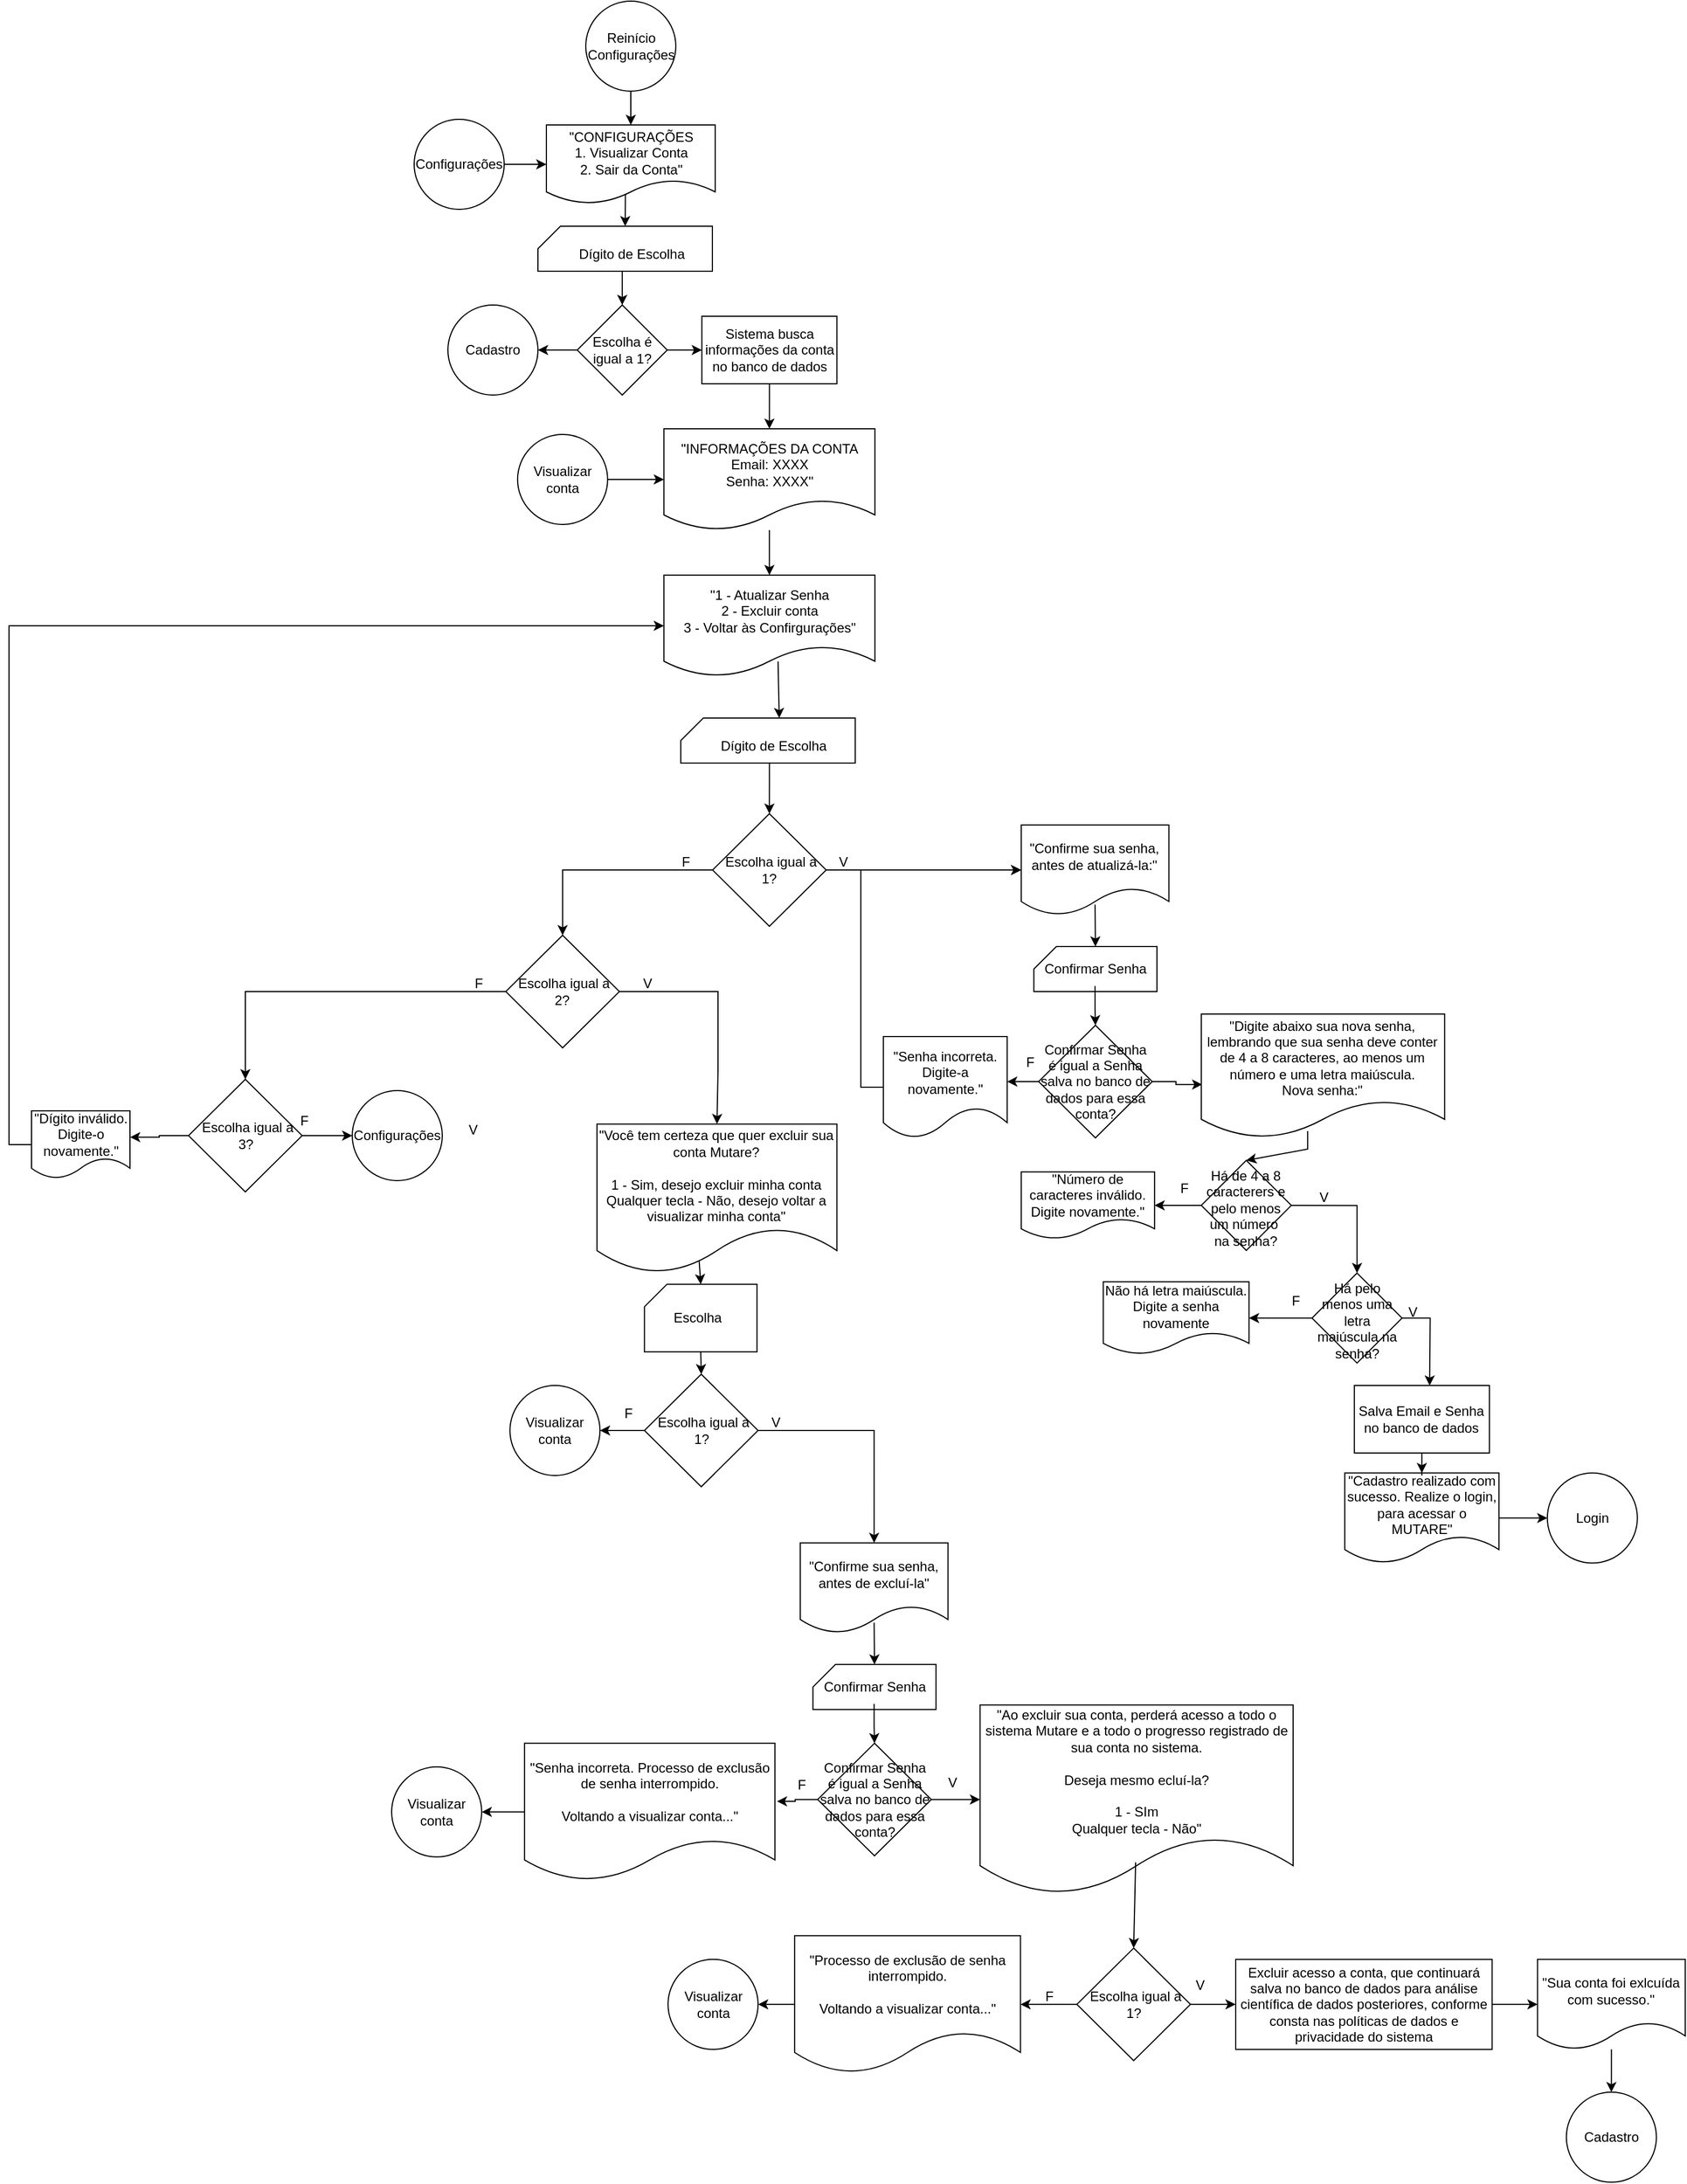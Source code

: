 <mxfile version="27.0.5">
  <diagram name="Página-1" id="tM3ftosBq5wTvWjN4mbQ">
    <mxGraphModel dx="1603" dy="988" grid="1" gridSize="10" guides="1" tooltips="1" connect="1" arrows="1" fold="1" page="1" pageScale="1" pageWidth="1654" pageHeight="2336" math="0" shadow="0">
      <root>
        <mxCell id="0" />
        <mxCell id="1" parent="0" />
        <mxCell id="2XhtS2TlbzKRDNo_2Yrc-35" style="edgeStyle=orthogonalEdgeStyle;rounded=0;orthogonalLoop=1;jettySize=auto;html=1;exitX=0;exitY=0.5;exitDx=0;exitDy=0;entryX=0;entryY=0.5;entryDx=0;entryDy=0;" edge="1" parent="1" source="2XhtS2TlbzKRDNo_2Yrc-32" target="2XhtS2TlbzKRDNo_2Yrc-5">
          <mxGeometry relative="1" as="geometry" />
        </mxCell>
        <mxCell id="2XhtS2TlbzKRDNo_2Yrc-32" value="&quot;Dígito inválido. Digite-o novamente.&lt;span style=&quot;background-color: transparent; color: light-dark(rgb(0, 0, 0), rgb(255, 255, 255));&quot;&gt;&quot;&lt;/span&gt;" style="shape=document;whiteSpace=wrap;html=1;boundedLbl=1;" vertex="1" parent="1">
          <mxGeometry x="60.0" y="1046" width="87.5" height="60" as="geometry" />
        </mxCell>
        <mxCell id="7ZSRkaOjpOQk4Y71W81P-2" value="&lt;div&gt;&quot;CONFIGURAÇÕES&lt;/div&gt;&lt;div&gt;1. Visualizar Conta&lt;/div&gt;&lt;div&gt;&lt;span style=&quot;background-color: transparent; color: light-dark(rgb(0, 0, 0), rgb(255, 255, 255));&quot;&gt;2. Sair da Conta&quot;&lt;/span&gt;&lt;/div&gt;" style="shape=document;whiteSpace=wrap;html=1;boundedLbl=1;" parent="1" vertex="1">
          <mxGeometry x="517.5" y="170" width="150" height="70" as="geometry" />
        </mxCell>
        <mxCell id="7ZSRkaOjpOQk4Y71W81P-9" style="edgeStyle=orthogonalEdgeStyle;rounded=0;orthogonalLoop=1;jettySize=auto;html=1;exitX=0.5;exitY=1;exitDx=0;exitDy=0;exitPerimeter=0;entryX=0.5;entryY=0;entryDx=0;entryDy=0;" parent="1" source="7ZSRkaOjpOQk4Y71W81P-4" target="2XhtS2TlbzKRDNo_2Yrc-81" edge="1">
          <mxGeometry relative="1" as="geometry">
            <mxPoint x="590" y="350" as="targetPoint" />
            <mxPoint x="610" y="300" as="sourcePoint" />
          </mxGeometry>
        </mxCell>
        <mxCell id="7ZSRkaOjpOQk4Y71W81P-20" style="edgeStyle=orthogonalEdgeStyle;rounded=0;orthogonalLoop=1;jettySize=auto;html=1;exitX=1;exitY=0.5;exitDx=0;exitDy=0;entryX=0;entryY=0.5;entryDx=0;entryDy=0;" parent="1" edge="1">
          <mxGeometry relative="1" as="geometry">
            <mxPoint x="401.56" y="648" as="sourcePoint" />
          </mxGeometry>
        </mxCell>
        <mxCell id="7ZSRkaOjpOQk4Y71W81P-28" style="edgeStyle=orthogonalEdgeStyle;rounded=0;orthogonalLoop=1;jettySize=auto;html=1;exitX=0;exitY=0.5;exitDx=0;exitDy=0;entryX=0.5;entryY=0;entryDx=0;entryDy=0;" parent="1" edge="1">
          <mxGeometry relative="1" as="geometry">
            <mxPoint x="309.69" y="648" as="sourcePoint" />
          </mxGeometry>
        </mxCell>
        <mxCell id="7ZSRkaOjpOQk4Y71W81P-25" style="edgeStyle=orthogonalEdgeStyle;rounded=0;orthogonalLoop=1;jettySize=auto;html=1;exitX=1;exitY=0.5;exitDx=0;exitDy=0;entryX=0;entryY=0.5;entryDx=0;entryDy=0;" parent="1" edge="1">
          <mxGeometry relative="1" as="geometry">
            <mxPoint x="342.18" y="760" as="sourcePoint" />
          </mxGeometry>
        </mxCell>
        <mxCell id="CyyOgFIPkW3TxfJR1gr0-5" value="" style="group" parent="1" vertex="1" connectable="0">
          <mxGeometry x="510" y="260" width="157.5" height="40" as="geometry" />
        </mxCell>
        <mxCell id="_0cxiAFkDxXxnWQI2h8j-1" value="" style="group" parent="CyyOgFIPkW3TxfJR1gr0-5" vertex="1" connectable="0">
          <mxGeometry width="157.5" height="40" as="geometry" />
        </mxCell>
        <mxCell id="_0cxiAFkDxXxnWQI2h8j-2" value="" style="group" parent="_0cxiAFkDxXxnWQI2h8j-1" vertex="1" connectable="0">
          <mxGeometry width="157.5" height="40" as="geometry" />
        </mxCell>
        <mxCell id="7ZSRkaOjpOQk4Y71W81P-4" value="" style="verticalLabelPosition=bottom;verticalAlign=top;html=1;shape=card;whiteSpace=wrap;size=20;arcSize=12;container=1;" parent="_0cxiAFkDxXxnWQI2h8j-2" vertex="1">
          <mxGeometry width="155" height="40" as="geometry" />
        </mxCell>
        <mxCell id="7ZSRkaOjpOQk4Y71W81P-5" value="&lt;font style=&quot;font-size: 12px;&quot;&gt;Dígito de Escolha&lt;/font&gt;" style="text;html=1;align=center;verticalAlign=middle;resizable=0;points=[];autosize=1;strokeColor=none;fillColor=none;" parent="_0cxiAFkDxXxnWQI2h8j-2" vertex="1">
          <mxGeometry x="22.5" y="10" width="120" height="30" as="geometry" />
        </mxCell>
        <mxCell id="CyyOgFIPkW3TxfJR1gr0-6" value="" style="endArrow=classic;html=1;rounded=0;entryX=0.5;entryY=0;entryDx=0;entryDy=0;entryPerimeter=0;exitX=0.468;exitY=0.879;exitDx=0;exitDy=0;exitPerimeter=0;" parent="1" source="7ZSRkaOjpOQk4Y71W81P-2" target="7ZSRkaOjpOQk4Y71W81P-4" edge="1">
          <mxGeometry width="50" height="50" relative="1" as="geometry">
            <mxPoint x="460" y="240" as="sourcePoint" />
            <mxPoint x="510" y="190" as="targetPoint" />
          </mxGeometry>
        </mxCell>
        <mxCell id="_0cxiAFkDxXxnWQI2h8j-10" value="V" style="text;html=1;align=center;verticalAlign=middle;resizable=0;points=[];autosize=1;strokeColor=none;fillColor=none;" parent="1" vertex="1">
          <mxGeometry x="766.13" y="810" width="30" height="30" as="geometry" />
        </mxCell>
        <mxCell id="_0cxiAFkDxXxnWQI2h8j-12" value="F" style="text;html=1;align=center;verticalAlign=middle;resizable=0;points=[];autosize=1;strokeColor=none;fillColor=none;" parent="1" vertex="1">
          <mxGeometry x="625.66" y="810" width="30" height="30" as="geometry" />
        </mxCell>
        <mxCell id="Tqs_XFMELXFWNRah4-Qo-2" value="" style="edgeStyle=orthogonalEdgeStyle;rounded=0;orthogonalLoop=1;jettySize=auto;html=1;" parent="1" source="Tqs_XFMELXFWNRah4-Qo-1" target="7ZSRkaOjpOQk4Y71W81P-2" edge="1">
          <mxGeometry relative="1" as="geometry" />
        </mxCell>
        <mxCell id="Tqs_XFMELXFWNRah4-Qo-1" value="Configurações" style="ellipse;whiteSpace=wrap;html=1;" parent="1" vertex="1">
          <mxGeometry x="400" y="165" width="80" height="80" as="geometry" />
        </mxCell>
        <mxCell id="6_dY7EO-FM7pXmTh0XZ4-7" value="" style="edgeStyle=orthogonalEdgeStyle;rounded=0;orthogonalLoop=1;jettySize=auto;html=1;" parent="1" source="6_dY7EO-FM7pXmTh0XZ4-4" target="7ZSRkaOjpOQk4Y71W81P-2" edge="1">
          <mxGeometry relative="1" as="geometry" />
        </mxCell>
        <mxCell id="6_dY7EO-FM7pXmTh0XZ4-4" value="&lt;div&gt;&lt;span style=&quot;background-color: transparent; color: light-dark(rgb(0, 0, 0), rgb(255, 255, 255));&quot;&gt;Reinício Configurações&lt;/span&gt;&lt;/div&gt;" style="ellipse;whiteSpace=wrap;html=1;" parent="1" vertex="1">
          <mxGeometry x="552.5" y="60" width="80" height="80" as="geometry" />
        </mxCell>
        <mxCell id="2XhtS2TlbzKRDNo_2Yrc-6" value="" style="edgeStyle=orthogonalEdgeStyle;rounded=0;orthogonalLoop=1;jettySize=auto;html=1;" edge="1" parent="1" source="2XhtS2TlbzKRDNo_2Yrc-1" target="2XhtS2TlbzKRDNo_2Yrc-5">
          <mxGeometry relative="1" as="geometry" />
        </mxCell>
        <mxCell id="2XhtS2TlbzKRDNo_2Yrc-1" value="&quot;INFORMAÇÕES DA CONTA&lt;div&gt;Email: XXXX&lt;br&gt;Senha: XXXX&lt;span style=&quot;background-color: transparent; color: light-dark(rgb(0, 0, 0), rgb(255, 255, 255));&quot;&gt;&quot;&lt;/span&gt;&lt;/div&gt;" style="shape=document;whiteSpace=wrap;html=1;boundedLbl=1;" vertex="1" parent="1">
          <mxGeometry x="621.91" y="440" width="187.5" height="90" as="geometry" />
        </mxCell>
        <mxCell id="2XhtS2TlbzKRDNo_2Yrc-4" value="" style="edgeStyle=orthogonalEdgeStyle;rounded=0;orthogonalLoop=1;jettySize=auto;html=1;" edge="1" parent="1" source="2XhtS2TlbzKRDNo_2Yrc-2" target="2XhtS2TlbzKRDNo_2Yrc-1">
          <mxGeometry relative="1" as="geometry" />
        </mxCell>
        <mxCell id="2XhtS2TlbzKRDNo_2Yrc-2" value="Sistema busca informações da conta no banco de dados" style="rounded=0;whiteSpace=wrap;html=1;" vertex="1" parent="1">
          <mxGeometry x="655.66" y="340" width="120" height="60" as="geometry" />
        </mxCell>
        <mxCell id="2XhtS2TlbzKRDNo_2Yrc-5" value="&quot;1 - Atualizar Senha&lt;div&gt;2 - Excluir conta&lt;/div&gt;&lt;div&gt;3 - Voltar às Confirgurações&quot;&lt;/div&gt;" style="shape=document;whiteSpace=wrap;html=1;boundedLbl=1;" vertex="1" parent="1">
          <mxGeometry x="621.91" y="570" width="187.5" height="90" as="geometry" />
        </mxCell>
        <mxCell id="2XhtS2TlbzKRDNo_2Yrc-7" value="" style="group" vertex="1" connectable="0" parent="1">
          <mxGeometry x="636.91" y="697" width="157.5" height="40" as="geometry" />
        </mxCell>
        <mxCell id="2XhtS2TlbzKRDNo_2Yrc-8" value="" style="group" vertex="1" connectable="0" parent="2XhtS2TlbzKRDNo_2Yrc-7">
          <mxGeometry width="157.5" height="40" as="geometry" />
        </mxCell>
        <mxCell id="2XhtS2TlbzKRDNo_2Yrc-9" value="" style="group" vertex="1" connectable="0" parent="2XhtS2TlbzKRDNo_2Yrc-8">
          <mxGeometry width="157.5" height="40" as="geometry" />
        </mxCell>
        <mxCell id="2XhtS2TlbzKRDNo_2Yrc-10" value="" style="verticalLabelPosition=bottom;verticalAlign=top;html=1;shape=card;whiteSpace=wrap;size=20;arcSize=12;container=1;" vertex="1" parent="2XhtS2TlbzKRDNo_2Yrc-9">
          <mxGeometry width="155" height="40" as="geometry" />
        </mxCell>
        <mxCell id="2XhtS2TlbzKRDNo_2Yrc-11" value="&lt;font style=&quot;font-size: 12px;&quot;&gt;Dígito de Escolha&lt;/font&gt;" style="text;html=1;align=center;verticalAlign=middle;resizable=0;points=[];autosize=1;strokeColor=none;fillColor=none;" vertex="1" parent="2XhtS2TlbzKRDNo_2Yrc-9">
          <mxGeometry x="22.5" y="10" width="120" height="30" as="geometry" />
        </mxCell>
        <mxCell id="2XhtS2TlbzKRDNo_2Yrc-14" value="" style="endArrow=classic;html=1;rounded=0;entryX=0;entryY=0;entryDx=87.5;entryDy=0;entryPerimeter=0;exitX=0.541;exitY=0.852;exitDx=0;exitDy=0;exitPerimeter=0;" edge="1" parent="1" source="2XhtS2TlbzKRDNo_2Yrc-5" target="2XhtS2TlbzKRDNo_2Yrc-10">
          <mxGeometry width="50" height="50" relative="1" as="geometry">
            <mxPoint x="635.66" y="470" as="sourcePoint" />
            <mxPoint x="685.66" y="420" as="targetPoint" />
          </mxGeometry>
        </mxCell>
        <mxCell id="2XhtS2TlbzKRDNo_2Yrc-37" value="" style="edgeStyle=orthogonalEdgeStyle;rounded=0;orthogonalLoop=1;jettySize=auto;html=1;" edge="1" parent="1" source="2XhtS2TlbzKRDNo_2Yrc-15" target="2XhtS2TlbzKRDNo_2Yrc-36">
          <mxGeometry relative="1" as="geometry" />
        </mxCell>
        <mxCell id="2XhtS2TlbzKRDNo_2Yrc-15" value="&amp;nbsp;Escolha igual a 1?" style="rhombus;whiteSpace=wrap;html=1;" vertex="1" parent="1">
          <mxGeometry x="665.19" y="782" width="100.94" height="100" as="geometry" />
        </mxCell>
        <mxCell id="2XhtS2TlbzKRDNo_2Yrc-16" value="" style="endArrow=classic;html=1;rounded=0;entryX=0.5;entryY=0;entryDx=0;entryDy=0;exitX=0.469;exitY=0.989;exitDx=0;exitDy=0;exitPerimeter=0;" edge="1" parent="1" source="2XhtS2TlbzKRDNo_2Yrc-11" target="2XhtS2TlbzKRDNo_2Yrc-15">
          <mxGeometry width="50" height="50" relative="1" as="geometry">
            <mxPoint x="719.66" y="760" as="sourcePoint" />
            <mxPoint x="575.66" y="500" as="targetPoint" />
          </mxGeometry>
        </mxCell>
        <mxCell id="2XhtS2TlbzKRDNo_2Yrc-22" value="V" style="text;html=1;align=center;verticalAlign=middle;resizable=0;points=[];autosize=1;strokeColor=none;fillColor=none;" vertex="1" parent="1">
          <mxGeometry x="591.91" y="918" width="30" height="30" as="geometry" />
        </mxCell>
        <mxCell id="2XhtS2TlbzKRDNo_2Yrc-23" value="F" style="text;html=1;align=center;verticalAlign=middle;resizable=0;points=[];autosize=1;strokeColor=none;fillColor=none;" vertex="1" parent="1">
          <mxGeometry x="441.91" y="918" width="30" height="30" as="geometry" />
        </mxCell>
        <mxCell id="2XhtS2TlbzKRDNo_2Yrc-96" style="edgeStyle=orthogonalEdgeStyle;rounded=0;orthogonalLoop=1;jettySize=auto;html=1;exitX=1;exitY=0.5;exitDx=0;exitDy=0;entryX=0.5;entryY=0;entryDx=0;entryDy=0;" edge="1" parent="1" source="2XhtS2TlbzKRDNo_2Yrc-24" target="2XhtS2TlbzKRDNo_2Yrc-98">
          <mxGeometry relative="1" as="geometry">
            <mxPoint x="700" y="1000" as="targetPoint" />
            <Array as="points">
              <mxPoint x="670" y="940" />
              <mxPoint x="670" y="1010" />
              <mxPoint x="669" y="1010" />
            </Array>
          </mxGeometry>
        </mxCell>
        <mxCell id="2XhtS2TlbzKRDNo_2Yrc-24" value="&amp;nbsp;Escolha igual a 2?" style="rhombus;whiteSpace=wrap;html=1;" vertex="1" parent="1">
          <mxGeometry x="481.44" y="890" width="100.94" height="100" as="geometry" />
        </mxCell>
        <mxCell id="2XhtS2TlbzKRDNo_2Yrc-25" value="V" style="text;html=1;align=center;verticalAlign=middle;resizable=0;points=[];autosize=1;strokeColor=none;fillColor=none;" vertex="1" parent="1">
          <mxGeometry x="436.91" y="1048" width="30" height="30" as="geometry" />
        </mxCell>
        <mxCell id="2XhtS2TlbzKRDNo_2Yrc-26" value="F" style="text;html=1;align=center;verticalAlign=middle;resizable=0;points=[];autosize=1;strokeColor=none;fillColor=none;" vertex="1" parent="1">
          <mxGeometry x="286.91" y="1040" width="30" height="30" as="geometry" />
        </mxCell>
        <mxCell id="2XhtS2TlbzKRDNo_2Yrc-80" style="edgeStyle=orthogonalEdgeStyle;rounded=0;orthogonalLoop=1;jettySize=auto;html=1;exitX=1;exitY=0.5;exitDx=0;exitDy=0;entryX=0;entryY=0.5;entryDx=0;entryDy=0;" edge="1" parent="1" source="2XhtS2TlbzKRDNo_2Yrc-27" target="2XhtS2TlbzKRDNo_2Yrc-79">
          <mxGeometry relative="1" as="geometry" />
        </mxCell>
        <mxCell id="2XhtS2TlbzKRDNo_2Yrc-27" value="&amp;nbsp;Escolha igual a 3?" style="rhombus;whiteSpace=wrap;html=1;" vertex="1" parent="1">
          <mxGeometry x="199.53" y="1018" width="100.94" height="100" as="geometry" />
        </mxCell>
        <mxCell id="2XhtS2TlbzKRDNo_2Yrc-28" value="" style="endArrow=classic;html=1;rounded=0;entryX=0.5;entryY=0;entryDx=0;entryDy=0;exitX=0;exitY=0.5;exitDx=0;exitDy=0;" edge="1" parent="1" source="2XhtS2TlbzKRDNo_2Yrc-15" target="2XhtS2TlbzKRDNo_2Yrc-24">
          <mxGeometry width="50" height="50" relative="1" as="geometry">
            <mxPoint x="556.91" y="820" as="sourcePoint" />
            <mxPoint x="606.91" y="770" as="targetPoint" />
            <Array as="points">
              <mxPoint x="531.91" y="832" />
            </Array>
          </mxGeometry>
        </mxCell>
        <mxCell id="2XhtS2TlbzKRDNo_2Yrc-29" value="" style="endArrow=classic;html=1;rounded=0;entryX=0.5;entryY=0;entryDx=0;entryDy=0;exitX=0;exitY=0.5;exitDx=0;exitDy=0;" edge="1" parent="1" source="2XhtS2TlbzKRDNo_2Yrc-24" target="2XhtS2TlbzKRDNo_2Yrc-27">
          <mxGeometry width="50" height="50" relative="1" as="geometry">
            <mxPoint x="556.91" y="820" as="sourcePoint" />
            <mxPoint x="606.91" y="770" as="targetPoint" />
            <Array as="points">
              <mxPoint x="376.91" y="940" />
              <mxPoint x="250" y="940" />
            </Array>
          </mxGeometry>
        </mxCell>
        <mxCell id="2XhtS2TlbzKRDNo_2Yrc-34" style="edgeStyle=orthogonalEdgeStyle;rounded=0;orthogonalLoop=1;jettySize=auto;html=1;exitX=0;exitY=0.5;exitDx=0;exitDy=0;entryX=1.001;entryY=0.39;entryDx=0;entryDy=0;entryPerimeter=0;" edge="1" parent="1" source="2XhtS2TlbzKRDNo_2Yrc-27" target="2XhtS2TlbzKRDNo_2Yrc-32">
          <mxGeometry relative="1" as="geometry" />
        </mxCell>
        <mxCell id="2XhtS2TlbzKRDNo_2Yrc-36" value="&quot;Confirme sua senha, antes de atualizá-la:&quot;" style="shape=document;whiteSpace=wrap;html=1;boundedLbl=1;" vertex="1" parent="1">
          <mxGeometry x="939.41" y="792" width="131.25" height="80" as="geometry" />
        </mxCell>
        <mxCell id="2XhtS2TlbzKRDNo_2Yrc-41" value="" style="verticalLabelPosition=bottom;verticalAlign=top;html=1;shape=card;whiteSpace=wrap;size=20;arcSize=12;container=1;" vertex="1" parent="1">
          <mxGeometry x="950.66" y="900" width="109.37" height="40" as="geometry" />
        </mxCell>
        <mxCell id="2XhtS2TlbzKRDNo_2Yrc-42" value="&lt;font style=&quot;font-size: 12px;&quot;&gt;Confirmar Senha&lt;/font&gt;" style="text;html=1;align=center;verticalAlign=middle;resizable=0;points=[];autosize=1;strokeColor=none;fillColor=none;" vertex="1" parent="2XhtS2TlbzKRDNo_2Yrc-41">
          <mxGeometry x="-0.626" y="5" width="110" height="30" as="geometry" />
        </mxCell>
        <mxCell id="2XhtS2TlbzKRDNo_2Yrc-46" value="" style="endArrow=classic;html=1;rounded=0;entryX=0.5;entryY=0;entryDx=0;entryDy=0;entryPerimeter=0;exitX=0.5;exitY=0.885;exitDx=0;exitDy=0;exitPerimeter=0;" edge="1" parent="1" source="2XhtS2TlbzKRDNo_2Yrc-36" target="2XhtS2TlbzKRDNo_2Yrc-41">
          <mxGeometry width="50" height="50" relative="1" as="geometry">
            <mxPoint x="1050.66" y="850" as="sourcePoint" />
            <mxPoint x="1100.66" y="800" as="targetPoint" />
          </mxGeometry>
        </mxCell>
        <mxCell id="2XhtS2TlbzKRDNo_2Yrc-50" value="" style="edgeStyle=orthogonalEdgeStyle;rounded=0;orthogonalLoop=1;jettySize=auto;html=1;" edge="1" parent="1" source="2XhtS2TlbzKRDNo_2Yrc-47">
          <mxGeometry relative="1" as="geometry">
            <mxPoint x="926.91" y="1020.059" as="targetPoint" />
          </mxGeometry>
        </mxCell>
        <mxCell id="2XhtS2TlbzKRDNo_2Yrc-78" style="edgeStyle=orthogonalEdgeStyle;rounded=0;orthogonalLoop=1;jettySize=auto;html=1;exitX=1;exitY=0.5;exitDx=0;exitDy=0;entryX=0.004;entryY=0.569;entryDx=0;entryDy=0;entryPerimeter=0;" edge="1" parent="1" source="2XhtS2TlbzKRDNo_2Yrc-47" target="2XhtS2TlbzKRDNo_2Yrc-53">
          <mxGeometry relative="1" as="geometry">
            <Array as="points">
              <mxPoint x="1076.91" y="1020" />
              <mxPoint x="1076.91" y="1023" />
            </Array>
          </mxGeometry>
        </mxCell>
        <mxCell id="2XhtS2TlbzKRDNo_2Yrc-47" value="Confirmar Senha é igual a Senha salva no banco de dados para essa conta?" style="rhombus;whiteSpace=wrap;html=1;" vertex="1" parent="1">
          <mxGeometry x="954.88" y="970" width="100.94" height="100" as="geometry" />
        </mxCell>
        <mxCell id="2XhtS2TlbzKRDNo_2Yrc-48" value="" style="edgeStyle=orthogonalEdgeStyle;rounded=0;orthogonalLoop=1;jettySize=auto;html=1;" edge="1" parent="1" source="2XhtS2TlbzKRDNo_2Yrc-42" target="2XhtS2TlbzKRDNo_2Yrc-47">
          <mxGeometry relative="1" as="geometry" />
        </mxCell>
        <mxCell id="2XhtS2TlbzKRDNo_2Yrc-51" style="edgeStyle=orthogonalEdgeStyle;rounded=0;orthogonalLoop=1;jettySize=auto;html=1;exitX=0;exitY=0.5;exitDx=0;exitDy=0;entryX=0;entryY=0.5;entryDx=0;entryDy=0;" edge="1" parent="1" source="2XhtS2TlbzKRDNo_2Yrc-49" target="2XhtS2TlbzKRDNo_2Yrc-36">
          <mxGeometry relative="1" as="geometry" />
        </mxCell>
        <mxCell id="2XhtS2TlbzKRDNo_2Yrc-49" value="&quot;Senha incorreta. Digite-a novamente.&quot;" style="shape=document;whiteSpace=wrap;html=1;boundedLbl=1;" vertex="1" parent="1">
          <mxGeometry x="816.91" y="980" width="110" height="90" as="geometry" />
        </mxCell>
        <mxCell id="2XhtS2TlbzKRDNo_2Yrc-52" value="F" style="text;html=1;align=center;verticalAlign=middle;resizable=0;points=[];autosize=1;strokeColor=none;fillColor=none;" vertex="1" parent="1">
          <mxGeometry x="931.91" y="988" width="30" height="30" as="geometry" />
        </mxCell>
        <mxCell id="2XhtS2TlbzKRDNo_2Yrc-53" value="&quot;Digite abaixo sua nova senha, lembrando que s&lt;span style=&quot;text-align: left;&quot;&gt;ua senha deve conter de 4 a 8 caracteres, ao menos um número e uma letra maiúscula.&lt;/span&gt;&lt;div&gt;Nova senha:&quot;&lt;/div&gt;" style="shape=document;whiteSpace=wrap;html=1;boundedLbl=1;" vertex="1" parent="1">
          <mxGeometry x="1099.41" y="960" width="216.25" height="110" as="geometry" />
        </mxCell>
        <mxCell id="2XhtS2TlbzKRDNo_2Yrc-54" value="Há de 4 a 8 caracterers e pelo menos um número&amp;nbsp; na senha?" style="rhombus;whiteSpace=wrap;html=1;verticalAlign=top;arcSize=12;" vertex="1" parent="1">
          <mxGeometry x="1099.41" y="1090" width="80" height="80" as="geometry" />
        </mxCell>
        <mxCell id="2XhtS2TlbzKRDNo_2Yrc-58" value="Login" style="ellipse;whiteSpace=wrap;html=1;" vertex="1" parent="1">
          <mxGeometry x="1406.91" y="1367.81" width="80" height="80" as="geometry" />
        </mxCell>
        <mxCell id="2XhtS2TlbzKRDNo_2Yrc-59" style="edgeStyle=orthogonalEdgeStyle;rounded=0;orthogonalLoop=1;jettySize=auto;html=1;exitX=1;exitY=0.5;exitDx=0;exitDy=0;entryX=0;entryY=0.5;entryDx=0;entryDy=0;" edge="1" parent="1" source="2XhtS2TlbzKRDNo_2Yrc-60" target="2XhtS2TlbzKRDNo_2Yrc-58">
          <mxGeometry relative="1" as="geometry" />
        </mxCell>
        <mxCell id="2XhtS2TlbzKRDNo_2Yrc-60" value="&quot;Cadastro realizado com sucesso. Realize o login, para acessar o MUTARE&lt;span style=&quot;background-color: transparent; color: light-dark(rgb(0, 0, 0), rgb(255, 255, 255));&quot;&gt;&quot;&lt;/span&gt;" style="shape=document;whiteSpace=wrap;html=1;boundedLbl=1;" vertex="1" parent="1">
          <mxGeometry x="1226.91" y="1367.81" width="137" height="80" as="geometry" />
        </mxCell>
        <mxCell id="2XhtS2TlbzKRDNo_2Yrc-61" value="" style="edgeStyle=orthogonalEdgeStyle;rounded=0;orthogonalLoop=1;jettySize=auto;html=1;" edge="1" parent="1" source="2XhtS2TlbzKRDNo_2Yrc-62" target="2XhtS2TlbzKRDNo_2Yrc-60">
          <mxGeometry relative="1" as="geometry" />
        </mxCell>
        <mxCell id="2XhtS2TlbzKRDNo_2Yrc-62" value="Salva Email e Senha no banco de dados" style="rounded=0;whiteSpace=wrap;html=1;" vertex="1" parent="1">
          <mxGeometry x="1235.41" y="1290.0" width="120" height="60" as="geometry" />
        </mxCell>
        <mxCell id="2XhtS2TlbzKRDNo_2Yrc-63" value="&lt;div&gt;&quot;Número de caracteres inválido. Digite novamente.&quot;&lt;/div&gt;" style="shape=document;whiteSpace=wrap;html=1;boundedLbl=1;" vertex="1" parent="1">
          <mxGeometry x="939.41" y="1100.31" width="118.5" height="59.38" as="geometry" />
        </mxCell>
        <mxCell id="2XhtS2TlbzKRDNo_2Yrc-65" style="edgeStyle=orthogonalEdgeStyle;rounded=0;orthogonalLoop=1;jettySize=auto;html=1;entryX=1;entryY=0.5;entryDx=0;entryDy=0;exitX=0;exitY=0.5;exitDx=0;exitDy=0;" edge="1" parent="1" source="2XhtS2TlbzKRDNo_2Yrc-54" target="2XhtS2TlbzKRDNo_2Yrc-63">
          <mxGeometry relative="1" as="geometry">
            <mxPoint x="1009.41" y="1167.49" as="sourcePoint" />
          </mxGeometry>
        </mxCell>
        <mxCell id="2XhtS2TlbzKRDNo_2Yrc-66" value="F" style="text;html=1;align=center;verticalAlign=middle;resizable=0;points=[];autosize=1;strokeColor=none;fillColor=none;" vertex="1" parent="1">
          <mxGeometry x="1069.41" y="1100.31" width="30" height="30" as="geometry" />
        </mxCell>
        <mxCell id="2XhtS2TlbzKRDNo_2Yrc-68" value="V" style="text;html=1;align=center;verticalAlign=middle;resizable=0;points=[];autosize=1;strokeColor=none;fillColor=none;" vertex="1" parent="1">
          <mxGeometry x="1192.92" y="1108.09" width="30" height="30" as="geometry" />
        </mxCell>
        <mxCell id="2XhtS2TlbzKRDNo_2Yrc-70" style="edgeStyle=orthogonalEdgeStyle;rounded=0;orthogonalLoop=1;jettySize=auto;html=1;exitX=0;exitY=0.5;exitDx=0;exitDy=0;entryX=1;entryY=0.5;entryDx=0;entryDy=0;" edge="1" parent="1" source="2XhtS2TlbzKRDNo_2Yrc-72" target="2XhtS2TlbzKRDNo_2Yrc-73">
          <mxGeometry relative="1" as="geometry">
            <mxPoint x="1052.06" y="1270.09" as="targetPoint" />
          </mxGeometry>
        </mxCell>
        <mxCell id="2XhtS2TlbzKRDNo_2Yrc-71" style="edgeStyle=orthogonalEdgeStyle;rounded=0;orthogonalLoop=1;jettySize=auto;html=1;exitX=1;exitY=0.5;exitDx=0;exitDy=0;entryX=0.5;entryY=0;entryDx=0;entryDy=0;" edge="1" parent="1" source="2XhtS2TlbzKRDNo_2Yrc-72">
          <mxGeometry relative="1" as="geometry">
            <mxPoint x="1302.31" y="1290.09" as="targetPoint" />
          </mxGeometry>
        </mxCell>
        <mxCell id="2XhtS2TlbzKRDNo_2Yrc-72" value="Há pelo menos uma letra maiúscula na senha?" style="rhombus;whiteSpace=wrap;html=1;verticalAlign=top;arcSize=12;" vertex="1" parent="1">
          <mxGeometry x="1197.81" y="1190.09" width="80" height="80" as="geometry" />
        </mxCell>
        <mxCell id="2XhtS2TlbzKRDNo_2Yrc-73" value="&lt;div&gt;Não há letra maiúscula. Digite a senha novamente&lt;/div&gt;" style="shape=document;whiteSpace=wrap;html=1;boundedLbl=1;" vertex="1" parent="1">
          <mxGeometry x="1012.31" y="1197.89" width="129.5" height="64.39" as="geometry" />
        </mxCell>
        <mxCell id="2XhtS2TlbzKRDNo_2Yrc-74" value="F" style="text;html=1;align=center;verticalAlign=middle;resizable=0;points=[];autosize=1;strokeColor=none;fillColor=none;" vertex="1" parent="1">
          <mxGeometry x="1167.81" y="1200.18" width="30" height="30" as="geometry" />
        </mxCell>
        <mxCell id="2XhtS2TlbzKRDNo_2Yrc-75" value="" style="endArrow=classic;html=1;rounded=0;exitX=1;exitY=0.5;exitDx=0;exitDy=0;entryX=0.5;entryY=0;entryDx=0;entryDy=0;" edge="1" parent="1" source="2XhtS2TlbzKRDNo_2Yrc-54" target="2XhtS2TlbzKRDNo_2Yrc-72">
          <mxGeometry width="50" height="50" relative="1" as="geometry">
            <mxPoint x="1181.81" y="1160.09" as="sourcePoint" />
            <mxPoint x="1271.81" y="1280.09" as="targetPoint" />
            <Array as="points">
              <mxPoint x="1237.81" y="1130.09" />
            </Array>
          </mxGeometry>
        </mxCell>
        <mxCell id="2XhtS2TlbzKRDNo_2Yrc-76" value="V" style="text;html=1;align=center;verticalAlign=middle;resizable=0;points=[];autosize=1;strokeColor=none;fillColor=none;" vertex="1" parent="1">
          <mxGeometry x="1271.81" y="1210.09" width="30" height="30" as="geometry" />
        </mxCell>
        <mxCell id="2XhtS2TlbzKRDNo_2Yrc-77" value="" style="endArrow=classic;html=1;rounded=0;entryX=0.5;entryY=0;entryDx=0;entryDy=0;exitX=0.437;exitY=0.946;exitDx=0;exitDy=0;exitPerimeter=0;" edge="1" parent="1" source="2XhtS2TlbzKRDNo_2Yrc-53" target="2XhtS2TlbzKRDNo_2Yrc-54">
          <mxGeometry width="50" height="50" relative="1" as="geometry">
            <mxPoint x="1266.91" y="1260" as="sourcePoint" />
            <mxPoint x="1316.91" y="1210" as="targetPoint" />
            <Array as="points">
              <mxPoint x="1193.91" y="1080" />
            </Array>
          </mxGeometry>
        </mxCell>
        <mxCell id="2XhtS2TlbzKRDNo_2Yrc-79" value="Configurações" style="ellipse;whiteSpace=wrap;html=1;" vertex="1" parent="1">
          <mxGeometry x="345.0" y="1028" width="80" height="80" as="geometry" />
        </mxCell>
        <mxCell id="2XhtS2TlbzKRDNo_2Yrc-82" style="edgeStyle=orthogonalEdgeStyle;rounded=0;orthogonalLoop=1;jettySize=auto;html=1;exitX=1;exitY=0.5;exitDx=0;exitDy=0;entryX=0;entryY=0.5;entryDx=0;entryDy=0;" edge="1" parent="1" source="2XhtS2TlbzKRDNo_2Yrc-81" target="2XhtS2TlbzKRDNo_2Yrc-2">
          <mxGeometry relative="1" as="geometry" />
        </mxCell>
        <mxCell id="2XhtS2TlbzKRDNo_2Yrc-84" value="" style="edgeStyle=orthogonalEdgeStyle;rounded=0;orthogonalLoop=1;jettySize=auto;html=1;" edge="1" parent="1" source="2XhtS2TlbzKRDNo_2Yrc-81" target="2XhtS2TlbzKRDNo_2Yrc-83">
          <mxGeometry relative="1" as="geometry" />
        </mxCell>
        <mxCell id="2XhtS2TlbzKRDNo_2Yrc-81" value="Escolha é igual a 1?" style="rhombus;whiteSpace=wrap;html=1;" vertex="1" parent="1">
          <mxGeometry x="544.91" y="330" width="80" height="80" as="geometry" />
        </mxCell>
        <mxCell id="2XhtS2TlbzKRDNo_2Yrc-83" value="Cadastro" style="ellipse;whiteSpace=wrap;html=1;aspect=fixed;" vertex="1" parent="1">
          <mxGeometry x="430" y="330" width="80" height="80" as="geometry" />
        </mxCell>
        <mxCell id="2XhtS2TlbzKRDNo_2Yrc-85" value="&quot;Confirme sua senha, antes de excluí-la&quot;" style="shape=document;whiteSpace=wrap;html=1;boundedLbl=1;" vertex="1" parent="1">
          <mxGeometry x="743.09" y="1429.91" width="131.25" height="80" as="geometry" />
        </mxCell>
        <mxCell id="2XhtS2TlbzKRDNo_2Yrc-86" value="" style="verticalLabelPosition=bottom;verticalAlign=top;html=1;shape=card;whiteSpace=wrap;size=20;arcSize=12;container=1;" vertex="1" parent="1">
          <mxGeometry x="754.34" y="1537.91" width="109.37" height="40" as="geometry" />
        </mxCell>
        <mxCell id="2XhtS2TlbzKRDNo_2Yrc-87" value="&lt;font style=&quot;font-size: 12px;&quot;&gt;Confirmar Senha&lt;/font&gt;" style="text;html=1;align=center;verticalAlign=middle;resizable=0;points=[];autosize=1;strokeColor=none;fillColor=none;" vertex="1" parent="2XhtS2TlbzKRDNo_2Yrc-86">
          <mxGeometry x="-0.626" y="5" width="110" height="30" as="geometry" />
        </mxCell>
        <mxCell id="2XhtS2TlbzKRDNo_2Yrc-88" value="" style="endArrow=classic;html=1;rounded=0;entryX=0.5;entryY=0;entryDx=0;entryDy=0;entryPerimeter=0;exitX=0.5;exitY=0.885;exitDx=0;exitDy=0;exitPerimeter=0;" edge="1" parent="1" source="2XhtS2TlbzKRDNo_2Yrc-85" target="2XhtS2TlbzKRDNo_2Yrc-86">
          <mxGeometry width="50" height="50" relative="1" as="geometry">
            <mxPoint x="854.34" y="1487.91" as="sourcePoint" />
            <mxPoint x="904.34" y="1437.91" as="targetPoint" />
          </mxGeometry>
        </mxCell>
        <mxCell id="2XhtS2TlbzKRDNo_2Yrc-89" value="" style="edgeStyle=orthogonalEdgeStyle;rounded=0;orthogonalLoop=1;jettySize=auto;html=1;entryX=1.008;entryY=0.423;entryDx=0;entryDy=0;entryPerimeter=0;" edge="1" parent="1" source="2XhtS2TlbzKRDNo_2Yrc-91" target="2XhtS2TlbzKRDNo_2Yrc-93">
          <mxGeometry relative="1" as="geometry">
            <mxPoint x="730.59" y="1657.969" as="targetPoint" />
          </mxGeometry>
        </mxCell>
        <mxCell id="2XhtS2TlbzKRDNo_2Yrc-91" value="Confirmar Senha é igual a Senha salva no banco de dados para essa conta?" style="rhombus;whiteSpace=wrap;html=1;" vertex="1" parent="1">
          <mxGeometry x="758.56" y="1607.91" width="100.94" height="100" as="geometry" />
        </mxCell>
        <mxCell id="2XhtS2TlbzKRDNo_2Yrc-92" value="" style="edgeStyle=orthogonalEdgeStyle;rounded=0;orthogonalLoop=1;jettySize=auto;html=1;" edge="1" parent="1" source="2XhtS2TlbzKRDNo_2Yrc-87" target="2XhtS2TlbzKRDNo_2Yrc-91">
          <mxGeometry relative="1" as="geometry" />
        </mxCell>
        <mxCell id="2XhtS2TlbzKRDNo_2Yrc-145" value="" style="edgeStyle=orthogonalEdgeStyle;rounded=0;orthogonalLoop=1;jettySize=auto;html=1;" edge="1" parent="1" source="2XhtS2TlbzKRDNo_2Yrc-93" target="2XhtS2TlbzKRDNo_2Yrc-144">
          <mxGeometry relative="1" as="geometry" />
        </mxCell>
        <mxCell id="2XhtS2TlbzKRDNo_2Yrc-93" value="&quot;Senha incorreta. Processo de exclusão de senha interrompido.&lt;div&gt;&lt;br&gt;&lt;/div&gt;&lt;div&gt;Voltando a visualizar conta...&lt;span style=&quot;background-color: transparent; color: light-dark(rgb(0, 0, 0), rgb(255, 255, 255));&quot;&gt;&quot;&lt;/span&gt;&lt;/div&gt;" style="shape=document;whiteSpace=wrap;html=1;boundedLbl=1;" vertex="1" parent="1">
          <mxGeometry x="498.09" y="1607.91" width="222.5" height="122" as="geometry" />
        </mxCell>
        <mxCell id="2XhtS2TlbzKRDNo_2Yrc-94" value="F" style="text;html=1;align=center;verticalAlign=middle;resizable=0;points=[];autosize=1;strokeColor=none;fillColor=none;" vertex="1" parent="1">
          <mxGeometry x="728.56" y="1629.91" width="30" height="30" as="geometry" />
        </mxCell>
        <mxCell id="2XhtS2TlbzKRDNo_2Yrc-95" value="&quot;Ao excluir sua conta, perderá acesso a todo o sistema Mutare e a todo o progresso registrado de sua conta no sistema.&lt;div&gt;&lt;br&gt;&lt;/div&gt;&lt;div&gt;Deseja mesmo ecluí-la?&lt;/div&gt;&lt;div&gt;&lt;br&gt;&lt;/div&gt;&lt;div&gt;1 - SIm&lt;/div&gt;&lt;div&gt;Qualquer tecla - Não&quot;&lt;/div&gt;" style="shape=document;whiteSpace=wrap;html=1;boundedLbl=1;" vertex="1" parent="1">
          <mxGeometry x="902.82" y="1573.91" width="278.19" height="168" as="geometry" />
        </mxCell>
        <mxCell id="2XhtS2TlbzKRDNo_2Yrc-98" value="&quot;Você tem certeza que quer excluir sua conta Mutare?&lt;div&gt;&lt;br&gt;&lt;/div&gt;&lt;div&gt;1 - Sim, desejo excluir minha conta&lt;/div&gt;&lt;div&gt;Qualquer tecla - Não, desejo voltar a visualizar minha conta&quot;&lt;/div&gt;" style="shape=document;whiteSpace=wrap;html=1;boundedLbl=1;" vertex="1" parent="1">
          <mxGeometry x="562.45" y="1057.69" width="213.21" height="132.31" as="geometry" />
        </mxCell>
        <mxCell id="2XhtS2TlbzKRDNo_2Yrc-99" value="V" style="text;html=1;align=center;verticalAlign=middle;resizable=0;points=[];autosize=1;strokeColor=none;fillColor=none;" vertex="1" parent="1">
          <mxGeometry x="705.59" y="1308" width="30" height="30" as="geometry" />
        </mxCell>
        <mxCell id="2XhtS2TlbzKRDNo_2Yrc-100" value="F" style="text;html=1;align=center;verticalAlign=middle;resizable=0;points=[];autosize=1;strokeColor=none;fillColor=none;" vertex="1" parent="1">
          <mxGeometry x="574.65" y="1300.09" width="30" height="30" as="geometry" />
        </mxCell>
        <mxCell id="2XhtS2TlbzKRDNo_2Yrc-107" style="edgeStyle=orthogonalEdgeStyle;rounded=0;orthogonalLoop=1;jettySize=auto;html=1;exitX=1;exitY=0.5;exitDx=0;exitDy=0;entryX=0.5;entryY=0;entryDx=0;entryDy=0;" edge="1" parent="1" source="2XhtS2TlbzKRDNo_2Yrc-101" target="2XhtS2TlbzKRDNo_2Yrc-85">
          <mxGeometry relative="1" as="geometry" />
        </mxCell>
        <mxCell id="2XhtS2TlbzKRDNo_2Yrc-149" value="" style="edgeStyle=orthogonalEdgeStyle;rounded=0;orthogonalLoop=1;jettySize=auto;html=1;" edge="1" parent="1" source="2XhtS2TlbzKRDNo_2Yrc-101" target="2XhtS2TlbzKRDNo_2Yrc-139">
          <mxGeometry relative="1" as="geometry" />
        </mxCell>
        <mxCell id="2XhtS2TlbzKRDNo_2Yrc-101" value="&amp;nbsp;Escolha igual a 1?" style="rhombus;whiteSpace=wrap;html=1;" vertex="1" parent="1">
          <mxGeometry x="604.65" y="1280" width="100.94" height="100" as="geometry" />
        </mxCell>
        <mxCell id="2XhtS2TlbzKRDNo_2Yrc-108" value="" style="endArrow=classic;html=1;rounded=0;entryX=0;entryY=0.5;entryDx=0;entryDy=0;exitX=1;exitY=0.5;exitDx=0;exitDy=0;" edge="1" parent="1" source="2XhtS2TlbzKRDNo_2Yrc-91" target="2XhtS2TlbzKRDNo_2Yrc-95">
          <mxGeometry width="50" height="50" relative="1" as="geometry">
            <mxPoint x="908.09" y="1509.91" as="sourcePoint" />
            <mxPoint x="958.09" y="1459.91" as="targetPoint" />
          </mxGeometry>
        </mxCell>
        <mxCell id="2XhtS2TlbzKRDNo_2Yrc-109" value="F" style="text;html=1;align=center;verticalAlign=middle;resizable=0;points=[];autosize=1;strokeColor=none;fillColor=none;" vertex="1" parent="1">
          <mxGeometry x="949.34" y="1817.91" width="30" height="30" as="geometry" />
        </mxCell>
        <mxCell id="2XhtS2TlbzKRDNo_2Yrc-117" value="" style="edgeStyle=orthogonalEdgeStyle;rounded=0;orthogonalLoop=1;jettySize=auto;html=1;" edge="1" parent="1" source="2XhtS2TlbzKRDNo_2Yrc-110">
          <mxGeometry relative="1" as="geometry">
            <mxPoint x="1129.9" y="1839.91" as="targetPoint" />
          </mxGeometry>
        </mxCell>
        <mxCell id="2XhtS2TlbzKRDNo_2Yrc-125" style="edgeStyle=orthogonalEdgeStyle;rounded=0;orthogonalLoop=1;jettySize=auto;html=1;exitX=0;exitY=0.5;exitDx=0;exitDy=0;entryX=1;entryY=0.5;entryDx=0;entryDy=0;" edge="1" parent="1" source="2XhtS2TlbzKRDNo_2Yrc-110" target="2XhtS2TlbzKRDNo_2Yrc-124">
          <mxGeometry relative="1" as="geometry" />
        </mxCell>
        <mxCell id="2XhtS2TlbzKRDNo_2Yrc-110" value="&amp;nbsp;Escolha igual a 1?" style="rhombus;whiteSpace=wrap;html=1;" vertex="1" parent="1">
          <mxGeometry x="988.87" y="1789.91" width="100.94" height="100" as="geometry" />
        </mxCell>
        <mxCell id="2XhtS2TlbzKRDNo_2Yrc-115" value="" style="endArrow=classic;html=1;rounded=0;entryX=0.5;entryY=0;entryDx=0;entryDy=0;exitX=0.497;exitY=0.832;exitDx=0;exitDy=0;exitPerimeter=0;" edge="1" parent="1" source="2XhtS2TlbzKRDNo_2Yrc-95" target="2XhtS2TlbzKRDNo_2Yrc-110">
          <mxGeometry width="50" height="50" relative="1" as="geometry">
            <mxPoint x="858.09" y="1529.91" as="sourcePoint" />
            <mxPoint x="908.09" y="1479.91" as="targetPoint" />
          </mxGeometry>
        </mxCell>
        <mxCell id="2XhtS2TlbzKRDNo_2Yrc-119" value="" style="edgeStyle=orthogonalEdgeStyle;rounded=0;orthogonalLoop=1;jettySize=auto;html=1;" edge="1" parent="1" source="2XhtS2TlbzKRDNo_2Yrc-116" target="2XhtS2TlbzKRDNo_2Yrc-118">
          <mxGeometry relative="1" as="geometry" />
        </mxCell>
        <mxCell id="2XhtS2TlbzKRDNo_2Yrc-116" value="Excluir acesso a conta, que continuará salva no banco de dados para análise científica de dados posteriores, conforme consta nas políticas de dados e privacidade do sistema" style="whiteSpace=wrap;html=1;" vertex="1" parent="1">
          <mxGeometry x="1130.0" y="1799.91" width="227.81" height="80" as="geometry" />
        </mxCell>
        <mxCell id="2XhtS2TlbzKRDNo_2Yrc-123" value="" style="edgeStyle=orthogonalEdgeStyle;rounded=0;orthogonalLoop=1;jettySize=auto;html=1;" edge="1" parent="1" source="2XhtS2TlbzKRDNo_2Yrc-118" target="2XhtS2TlbzKRDNo_2Yrc-122">
          <mxGeometry relative="1" as="geometry" />
        </mxCell>
        <mxCell id="2XhtS2TlbzKRDNo_2Yrc-118" value="&quot;Sua conta foi exlcuída com sucesso.&quot;" style="shape=document;whiteSpace=wrap;html=1;boundedLbl=1;" vertex="1" parent="1">
          <mxGeometry x="1398.19" y="1799.91" width="131.25" height="80" as="geometry" />
        </mxCell>
        <mxCell id="2XhtS2TlbzKRDNo_2Yrc-122" value="Cadastro" style="ellipse;whiteSpace=wrap;html=1;" vertex="1" parent="1">
          <mxGeometry x="1423.815" y="1917.91" width="80" height="80" as="geometry" />
        </mxCell>
        <mxCell id="2XhtS2TlbzKRDNo_2Yrc-147" value="" style="edgeStyle=orthogonalEdgeStyle;rounded=0;orthogonalLoop=1;jettySize=auto;html=1;" edge="1" parent="1" source="2XhtS2TlbzKRDNo_2Yrc-124" target="2XhtS2TlbzKRDNo_2Yrc-146">
          <mxGeometry relative="1" as="geometry" />
        </mxCell>
        <mxCell id="2XhtS2TlbzKRDNo_2Yrc-124" value="&quot;Processo de exclusão de senha interrompido.&lt;div&gt;&lt;br&gt;&lt;/div&gt;&lt;div&gt;Voltando a visualizar conta...&lt;span style=&quot;color: light-dark(rgb(0, 0, 0), rgb(255, 255, 255)); background-color: transparent;&quot;&gt;&quot;&lt;/span&gt;&lt;/div&gt;" style="shape=document;whiteSpace=wrap;html=1;boundedLbl=1;" vertex="1" parent="1">
          <mxGeometry x="738.09" y="1778.91" width="200.66" height="122" as="geometry" />
        </mxCell>
        <mxCell id="2XhtS2TlbzKRDNo_2Yrc-128" value="V" style="text;html=1;align=center;verticalAlign=middle;resizable=0;points=[];autosize=1;strokeColor=none;fillColor=none;" vertex="1" parent="1">
          <mxGeometry x="863.09" y="1627.91" width="30" height="30" as="geometry" />
        </mxCell>
        <mxCell id="2XhtS2TlbzKRDNo_2Yrc-129" value="V" style="text;html=1;align=center;verticalAlign=middle;resizable=0;points=[];autosize=1;strokeColor=none;fillColor=none;" vertex="1" parent="1">
          <mxGeometry x="1083.09" y="1807.91" width="30" height="30" as="geometry" />
        </mxCell>
        <mxCell id="2XhtS2TlbzKRDNo_2Yrc-139" value="Visualizar conta" style="ellipse;whiteSpace=wrap;html=1;" vertex="1" parent="1">
          <mxGeometry x="485.12" y="1290" width="80" height="80" as="geometry" />
        </mxCell>
        <mxCell id="2XhtS2TlbzKRDNo_2Yrc-143" value="" style="edgeStyle=orthogonalEdgeStyle;rounded=0;orthogonalLoop=1;jettySize=auto;html=1;" edge="1" parent="1" source="2XhtS2TlbzKRDNo_2Yrc-141" target="2XhtS2TlbzKRDNo_2Yrc-1">
          <mxGeometry relative="1" as="geometry" />
        </mxCell>
        <mxCell id="2XhtS2TlbzKRDNo_2Yrc-141" value="Visualizar conta" style="ellipse;whiteSpace=wrap;html=1;" vertex="1" parent="1">
          <mxGeometry x="491.91" y="445" width="80" height="80" as="geometry" />
        </mxCell>
        <mxCell id="2XhtS2TlbzKRDNo_2Yrc-144" value="Visualizar conta" style="ellipse;whiteSpace=wrap;html=1;" vertex="1" parent="1">
          <mxGeometry x="380.0" y="1628.91" width="80" height="80" as="geometry" />
        </mxCell>
        <mxCell id="2XhtS2TlbzKRDNo_2Yrc-146" value="Visualizar conta" style="ellipse;whiteSpace=wrap;html=1;" vertex="1" parent="1">
          <mxGeometry x="625.59" y="1799.91" width="80" height="80" as="geometry" />
        </mxCell>
        <mxCell id="2XhtS2TlbzKRDNo_2Yrc-153" style="edgeStyle=orthogonalEdgeStyle;rounded=0;orthogonalLoop=1;jettySize=auto;html=1;exitX=0.5;exitY=1;exitDx=0;exitDy=0;exitPerimeter=0;entryX=0.5;entryY=0;entryDx=0;entryDy=0;" edge="1" parent="1" source="2XhtS2TlbzKRDNo_2Yrc-152" target="2XhtS2TlbzKRDNo_2Yrc-101">
          <mxGeometry relative="1" as="geometry" />
        </mxCell>
        <mxCell id="2XhtS2TlbzKRDNo_2Yrc-152" value="" style="verticalLabelPosition=bottom;verticalAlign=top;html=1;shape=card;whiteSpace=wrap;size=20;arcSize=12;" vertex="1" parent="1">
          <mxGeometry x="604.65" y="1200.08" width="100" height="60" as="geometry" />
        </mxCell>
        <mxCell id="2XhtS2TlbzKRDNo_2Yrc-154" value="" style="endArrow=classic;html=1;rounded=0;entryX=0.5;entryY=0;entryDx=0;entryDy=0;entryPerimeter=0;exitX=0.426;exitY=0.921;exitDx=0;exitDy=0;exitPerimeter=0;" edge="1" parent="1" source="2XhtS2TlbzKRDNo_2Yrc-98" target="2XhtS2TlbzKRDNo_2Yrc-152">
          <mxGeometry width="50" height="50" relative="1" as="geometry">
            <mxPoint x="400" y="1520" as="sourcePoint" />
            <mxPoint x="450" y="1470" as="targetPoint" />
          </mxGeometry>
        </mxCell>
        <mxCell id="2XhtS2TlbzKRDNo_2Yrc-155" value="Escolha" style="text;html=1;align=center;verticalAlign=middle;whiteSpace=wrap;rounded=0;" vertex="1" parent="1">
          <mxGeometry x="621.91" y="1215.08" width="60" height="30" as="geometry" />
        </mxCell>
      </root>
    </mxGraphModel>
  </diagram>
</mxfile>
